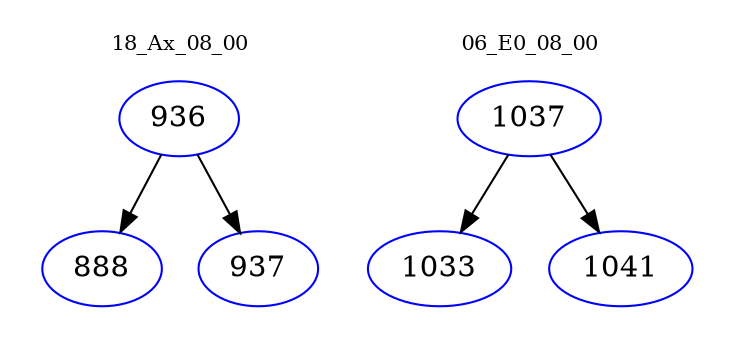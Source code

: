 digraph{
subgraph cluster_0 {
color = white
label = "18_Ax_08_00";
fontsize=10;
T0_936 [label="936", color="blue"]
T0_936 -> T0_888 [color="black"]
T0_888 [label="888", color="blue"]
T0_936 -> T0_937 [color="black"]
T0_937 [label="937", color="blue"]
}
subgraph cluster_1 {
color = white
label = "06_E0_08_00";
fontsize=10;
T1_1037 [label="1037", color="blue"]
T1_1037 -> T1_1033 [color="black"]
T1_1033 [label="1033", color="blue"]
T1_1037 -> T1_1041 [color="black"]
T1_1041 [label="1041", color="blue"]
}
}
